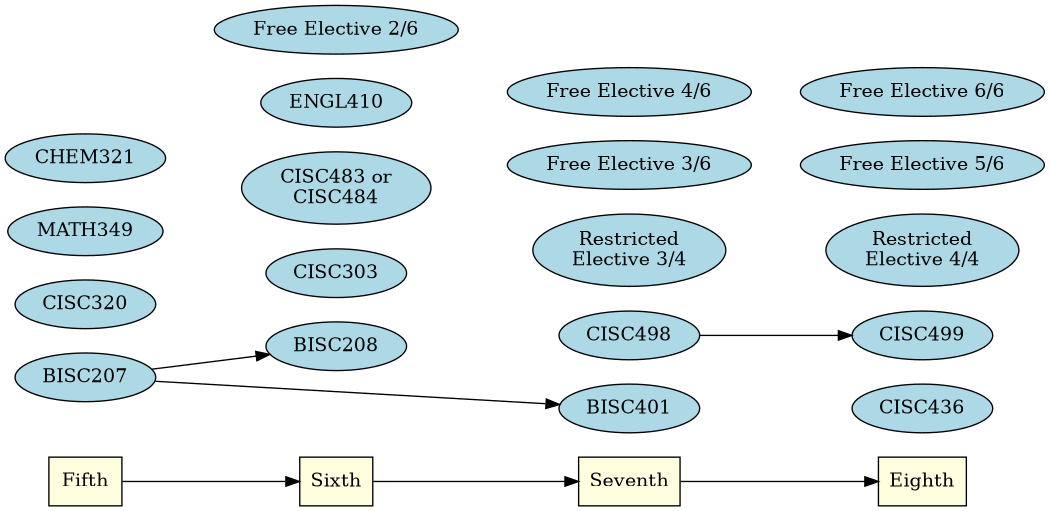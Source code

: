digraph world {

    node [ fillcolor="lightblue" style=filled ];
    size="7,7";
    rankdir="LR";
    
    "Fifth" -> "Sixth" -> "Seventh" -> "Eighth";
    "Fifth" [shape="box" fillcolor="lightyellow"];
    "Sixth" [shape="box" fillcolor="lightyellow"];
    "Seventh" [shape="box" fillcolor="lightyellow"];
    "Eighth" [shape="box" fillcolor="lightyellow"];

    {rank=same; "Fifth";"BISC207";CISC320;"MATH349";"CHEM321";}
    {rank=same; "Sixth";"CISC303";"CISC483 or\nCISC484";"ENGL410";"BISC208";"Free Elective 2/6";}
    {rank=same; "Seventh";CISC498;"BISC401";"Restricted\nElective 3/4";"Free Elective 3/6";"Free Elective 4/6"}
    {rank=same; "Eighth";CISC436;CISC499;"Restricted\nElective 4/4";"Free Elective 5/6";"Free Elective 6/6"}
    
    BISC207 -> BISC208;
    BISC207 -> BISC401;
    CISC498 -> CISC499;
    BISC401 -> CISC436 [style=invis];
}

